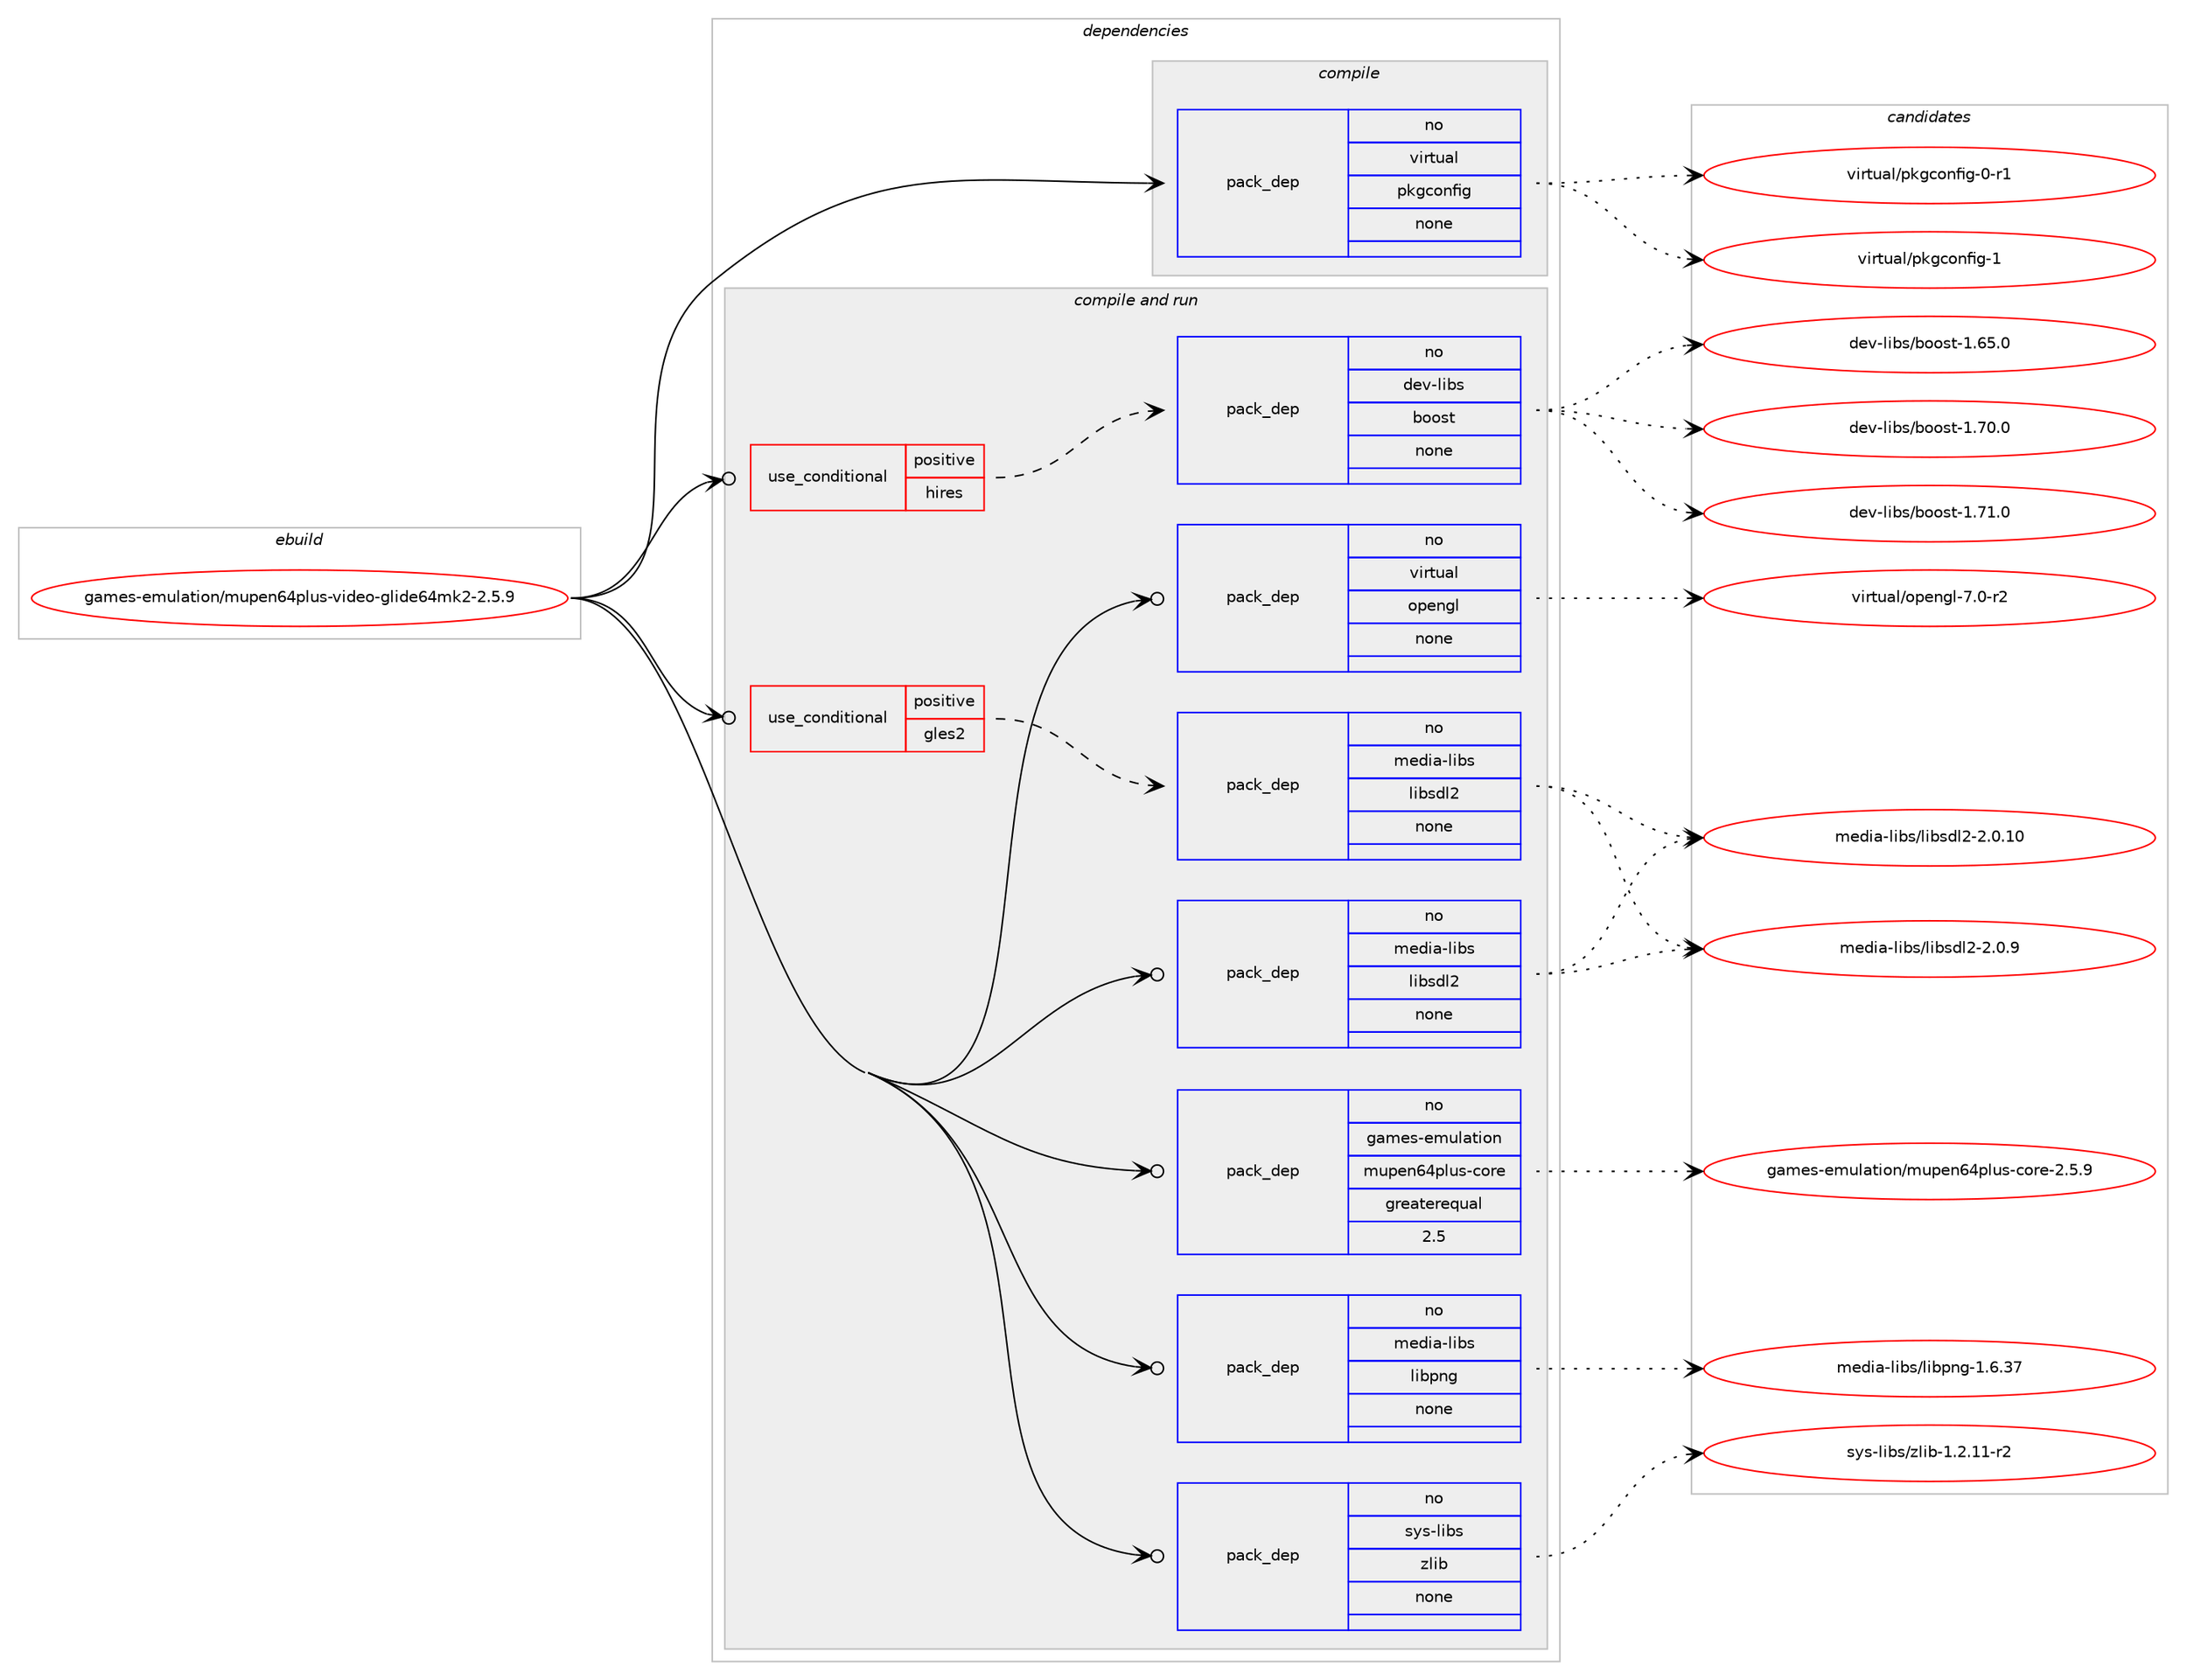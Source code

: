 digraph prolog {

# *************
# Graph options
# *************

newrank=true;
concentrate=true;
compound=true;
graph [rankdir=LR,fontname=Helvetica,fontsize=10,ranksep=1.5];#, ranksep=2.5, nodesep=0.2];
edge  [arrowhead=vee];
node  [fontname=Helvetica,fontsize=10];

# **********
# The ebuild
# **********

subgraph cluster_leftcol {
color=gray;
rank=same;
label=<<i>ebuild</i>>;
id [label="games-emulation/mupen64plus-video-glide64mk2-2.5.9", color=red, width=4, href="../games-emulation/mupen64plus-video-glide64mk2-2.5.9.svg"];
}

# ****************
# The dependencies
# ****************

subgraph cluster_midcol {
color=gray;
label=<<i>dependencies</i>>;
subgraph cluster_compile {
fillcolor="#eeeeee";
style=filled;
label=<<i>compile</i>>;
subgraph pack541755 {
dependency738501 [label=<<TABLE BORDER="0" CELLBORDER="1" CELLSPACING="0" CELLPADDING="4" WIDTH="220"><TR><TD ROWSPAN="6" CELLPADDING="30">pack_dep</TD></TR><TR><TD WIDTH="110">no</TD></TR><TR><TD>virtual</TD></TR><TR><TD>pkgconfig</TD></TR><TR><TD>none</TD></TR><TR><TD></TD></TR></TABLE>>, shape=none, color=blue];
}
id:e -> dependency738501:w [weight=20,style="solid",arrowhead="vee"];
}
subgraph cluster_compileandrun {
fillcolor="#eeeeee";
style=filled;
label=<<i>compile and run</i>>;
subgraph cond184424 {
dependency738502 [label=<<TABLE BORDER="0" CELLBORDER="1" CELLSPACING="0" CELLPADDING="4"><TR><TD ROWSPAN="3" CELLPADDING="10">use_conditional</TD></TR><TR><TD>positive</TD></TR><TR><TD>gles2</TD></TR></TABLE>>, shape=none, color=red];
subgraph pack541756 {
dependency738503 [label=<<TABLE BORDER="0" CELLBORDER="1" CELLSPACING="0" CELLPADDING="4" WIDTH="220"><TR><TD ROWSPAN="6" CELLPADDING="30">pack_dep</TD></TR><TR><TD WIDTH="110">no</TD></TR><TR><TD>media-libs</TD></TR><TR><TD>libsdl2</TD></TR><TR><TD>none</TD></TR><TR><TD></TD></TR></TABLE>>, shape=none, color=blue];
}
dependency738502:e -> dependency738503:w [weight=20,style="dashed",arrowhead="vee"];
}
id:e -> dependency738502:w [weight=20,style="solid",arrowhead="odotvee"];
subgraph cond184425 {
dependency738504 [label=<<TABLE BORDER="0" CELLBORDER="1" CELLSPACING="0" CELLPADDING="4"><TR><TD ROWSPAN="3" CELLPADDING="10">use_conditional</TD></TR><TR><TD>positive</TD></TR><TR><TD>hires</TD></TR></TABLE>>, shape=none, color=red];
subgraph pack541757 {
dependency738505 [label=<<TABLE BORDER="0" CELLBORDER="1" CELLSPACING="0" CELLPADDING="4" WIDTH="220"><TR><TD ROWSPAN="6" CELLPADDING="30">pack_dep</TD></TR><TR><TD WIDTH="110">no</TD></TR><TR><TD>dev-libs</TD></TR><TR><TD>boost</TD></TR><TR><TD>none</TD></TR><TR><TD></TD></TR></TABLE>>, shape=none, color=blue];
}
dependency738504:e -> dependency738505:w [weight=20,style="dashed",arrowhead="vee"];
}
id:e -> dependency738504:w [weight=20,style="solid",arrowhead="odotvee"];
subgraph pack541758 {
dependency738506 [label=<<TABLE BORDER="0" CELLBORDER="1" CELLSPACING="0" CELLPADDING="4" WIDTH="220"><TR><TD ROWSPAN="6" CELLPADDING="30">pack_dep</TD></TR><TR><TD WIDTH="110">no</TD></TR><TR><TD>games-emulation</TD></TR><TR><TD>mupen64plus-core</TD></TR><TR><TD>greaterequal</TD></TR><TR><TD>2.5</TD></TR></TABLE>>, shape=none, color=blue];
}
id:e -> dependency738506:w [weight=20,style="solid",arrowhead="odotvee"];
subgraph pack541759 {
dependency738507 [label=<<TABLE BORDER="0" CELLBORDER="1" CELLSPACING="0" CELLPADDING="4" WIDTH="220"><TR><TD ROWSPAN="6" CELLPADDING="30">pack_dep</TD></TR><TR><TD WIDTH="110">no</TD></TR><TR><TD>media-libs</TD></TR><TR><TD>libpng</TD></TR><TR><TD>none</TD></TR><TR><TD></TD></TR></TABLE>>, shape=none, color=blue];
}
id:e -> dependency738507:w [weight=20,style="solid",arrowhead="odotvee"];
subgraph pack541760 {
dependency738508 [label=<<TABLE BORDER="0" CELLBORDER="1" CELLSPACING="0" CELLPADDING="4" WIDTH="220"><TR><TD ROWSPAN="6" CELLPADDING="30">pack_dep</TD></TR><TR><TD WIDTH="110">no</TD></TR><TR><TD>media-libs</TD></TR><TR><TD>libsdl2</TD></TR><TR><TD>none</TD></TR><TR><TD></TD></TR></TABLE>>, shape=none, color=blue];
}
id:e -> dependency738508:w [weight=20,style="solid",arrowhead="odotvee"];
subgraph pack541761 {
dependency738509 [label=<<TABLE BORDER="0" CELLBORDER="1" CELLSPACING="0" CELLPADDING="4" WIDTH="220"><TR><TD ROWSPAN="6" CELLPADDING="30">pack_dep</TD></TR><TR><TD WIDTH="110">no</TD></TR><TR><TD>sys-libs</TD></TR><TR><TD>zlib</TD></TR><TR><TD>none</TD></TR><TR><TD></TD></TR></TABLE>>, shape=none, color=blue];
}
id:e -> dependency738509:w [weight=20,style="solid",arrowhead="odotvee"];
subgraph pack541762 {
dependency738510 [label=<<TABLE BORDER="0" CELLBORDER="1" CELLSPACING="0" CELLPADDING="4" WIDTH="220"><TR><TD ROWSPAN="6" CELLPADDING="30">pack_dep</TD></TR><TR><TD WIDTH="110">no</TD></TR><TR><TD>virtual</TD></TR><TR><TD>opengl</TD></TR><TR><TD>none</TD></TR><TR><TD></TD></TR></TABLE>>, shape=none, color=blue];
}
id:e -> dependency738510:w [weight=20,style="solid",arrowhead="odotvee"];
}
subgraph cluster_run {
fillcolor="#eeeeee";
style=filled;
label=<<i>run</i>>;
}
}

# **************
# The candidates
# **************

subgraph cluster_choices {
rank=same;
color=gray;
label=<<i>candidates</i>>;

subgraph choice541755 {
color=black;
nodesep=1;
choice11810511411611797108471121071039911111010210510345484511449 [label="virtual/pkgconfig-0-r1", color=red, width=4,href="../virtual/pkgconfig-0-r1.svg"];
choice1181051141161179710847112107103991111101021051034549 [label="virtual/pkgconfig-1", color=red, width=4,href="../virtual/pkgconfig-1.svg"];
dependency738501:e -> choice11810511411611797108471121071039911111010210510345484511449:w [style=dotted,weight="100"];
dependency738501:e -> choice1181051141161179710847112107103991111101021051034549:w [style=dotted,weight="100"];
}
subgraph choice541756 {
color=black;
nodesep=1;
choice10910110010597451081059811547108105981151001085045504648464948 [label="media-libs/libsdl2-2.0.10", color=red, width=4,href="../media-libs/libsdl2-2.0.10.svg"];
choice109101100105974510810598115471081059811510010850455046484657 [label="media-libs/libsdl2-2.0.9", color=red, width=4,href="../media-libs/libsdl2-2.0.9.svg"];
dependency738503:e -> choice10910110010597451081059811547108105981151001085045504648464948:w [style=dotted,weight="100"];
dependency738503:e -> choice109101100105974510810598115471081059811510010850455046484657:w [style=dotted,weight="100"];
}
subgraph choice541757 {
color=black;
nodesep=1;
choice1001011184510810598115479811111111511645494654534648 [label="dev-libs/boost-1.65.0", color=red, width=4,href="../dev-libs/boost-1.65.0.svg"];
choice1001011184510810598115479811111111511645494655484648 [label="dev-libs/boost-1.70.0", color=red, width=4,href="../dev-libs/boost-1.70.0.svg"];
choice1001011184510810598115479811111111511645494655494648 [label="dev-libs/boost-1.71.0", color=red, width=4,href="../dev-libs/boost-1.71.0.svg"];
dependency738505:e -> choice1001011184510810598115479811111111511645494654534648:w [style=dotted,weight="100"];
dependency738505:e -> choice1001011184510810598115479811111111511645494655484648:w [style=dotted,weight="100"];
dependency738505:e -> choice1001011184510810598115479811111111511645494655494648:w [style=dotted,weight="100"];
}
subgraph choice541758 {
color=black;
nodesep=1;
choice1039710910111545101109117108971161051111104710911711210111054521121081171154599111114101455046534657 [label="games-emulation/mupen64plus-core-2.5.9", color=red, width=4,href="../games-emulation/mupen64plus-core-2.5.9.svg"];
dependency738506:e -> choice1039710910111545101109117108971161051111104710911711210111054521121081171154599111114101455046534657:w [style=dotted,weight="100"];
}
subgraph choice541759 {
color=black;
nodesep=1;
choice109101100105974510810598115471081059811211010345494654465155 [label="media-libs/libpng-1.6.37", color=red, width=4,href="../media-libs/libpng-1.6.37.svg"];
dependency738507:e -> choice109101100105974510810598115471081059811211010345494654465155:w [style=dotted,weight="100"];
}
subgraph choice541760 {
color=black;
nodesep=1;
choice10910110010597451081059811547108105981151001085045504648464948 [label="media-libs/libsdl2-2.0.10", color=red, width=4,href="../media-libs/libsdl2-2.0.10.svg"];
choice109101100105974510810598115471081059811510010850455046484657 [label="media-libs/libsdl2-2.0.9", color=red, width=4,href="../media-libs/libsdl2-2.0.9.svg"];
dependency738508:e -> choice10910110010597451081059811547108105981151001085045504648464948:w [style=dotted,weight="100"];
dependency738508:e -> choice109101100105974510810598115471081059811510010850455046484657:w [style=dotted,weight="100"];
}
subgraph choice541761 {
color=black;
nodesep=1;
choice11512111545108105981154712210810598454946504649494511450 [label="sys-libs/zlib-1.2.11-r2", color=red, width=4,href="../sys-libs/zlib-1.2.11-r2.svg"];
dependency738509:e -> choice11512111545108105981154712210810598454946504649494511450:w [style=dotted,weight="100"];
}
subgraph choice541762 {
color=black;
nodesep=1;
choice1181051141161179710847111112101110103108455546484511450 [label="virtual/opengl-7.0-r2", color=red, width=4,href="../virtual/opengl-7.0-r2.svg"];
dependency738510:e -> choice1181051141161179710847111112101110103108455546484511450:w [style=dotted,weight="100"];
}
}

}
